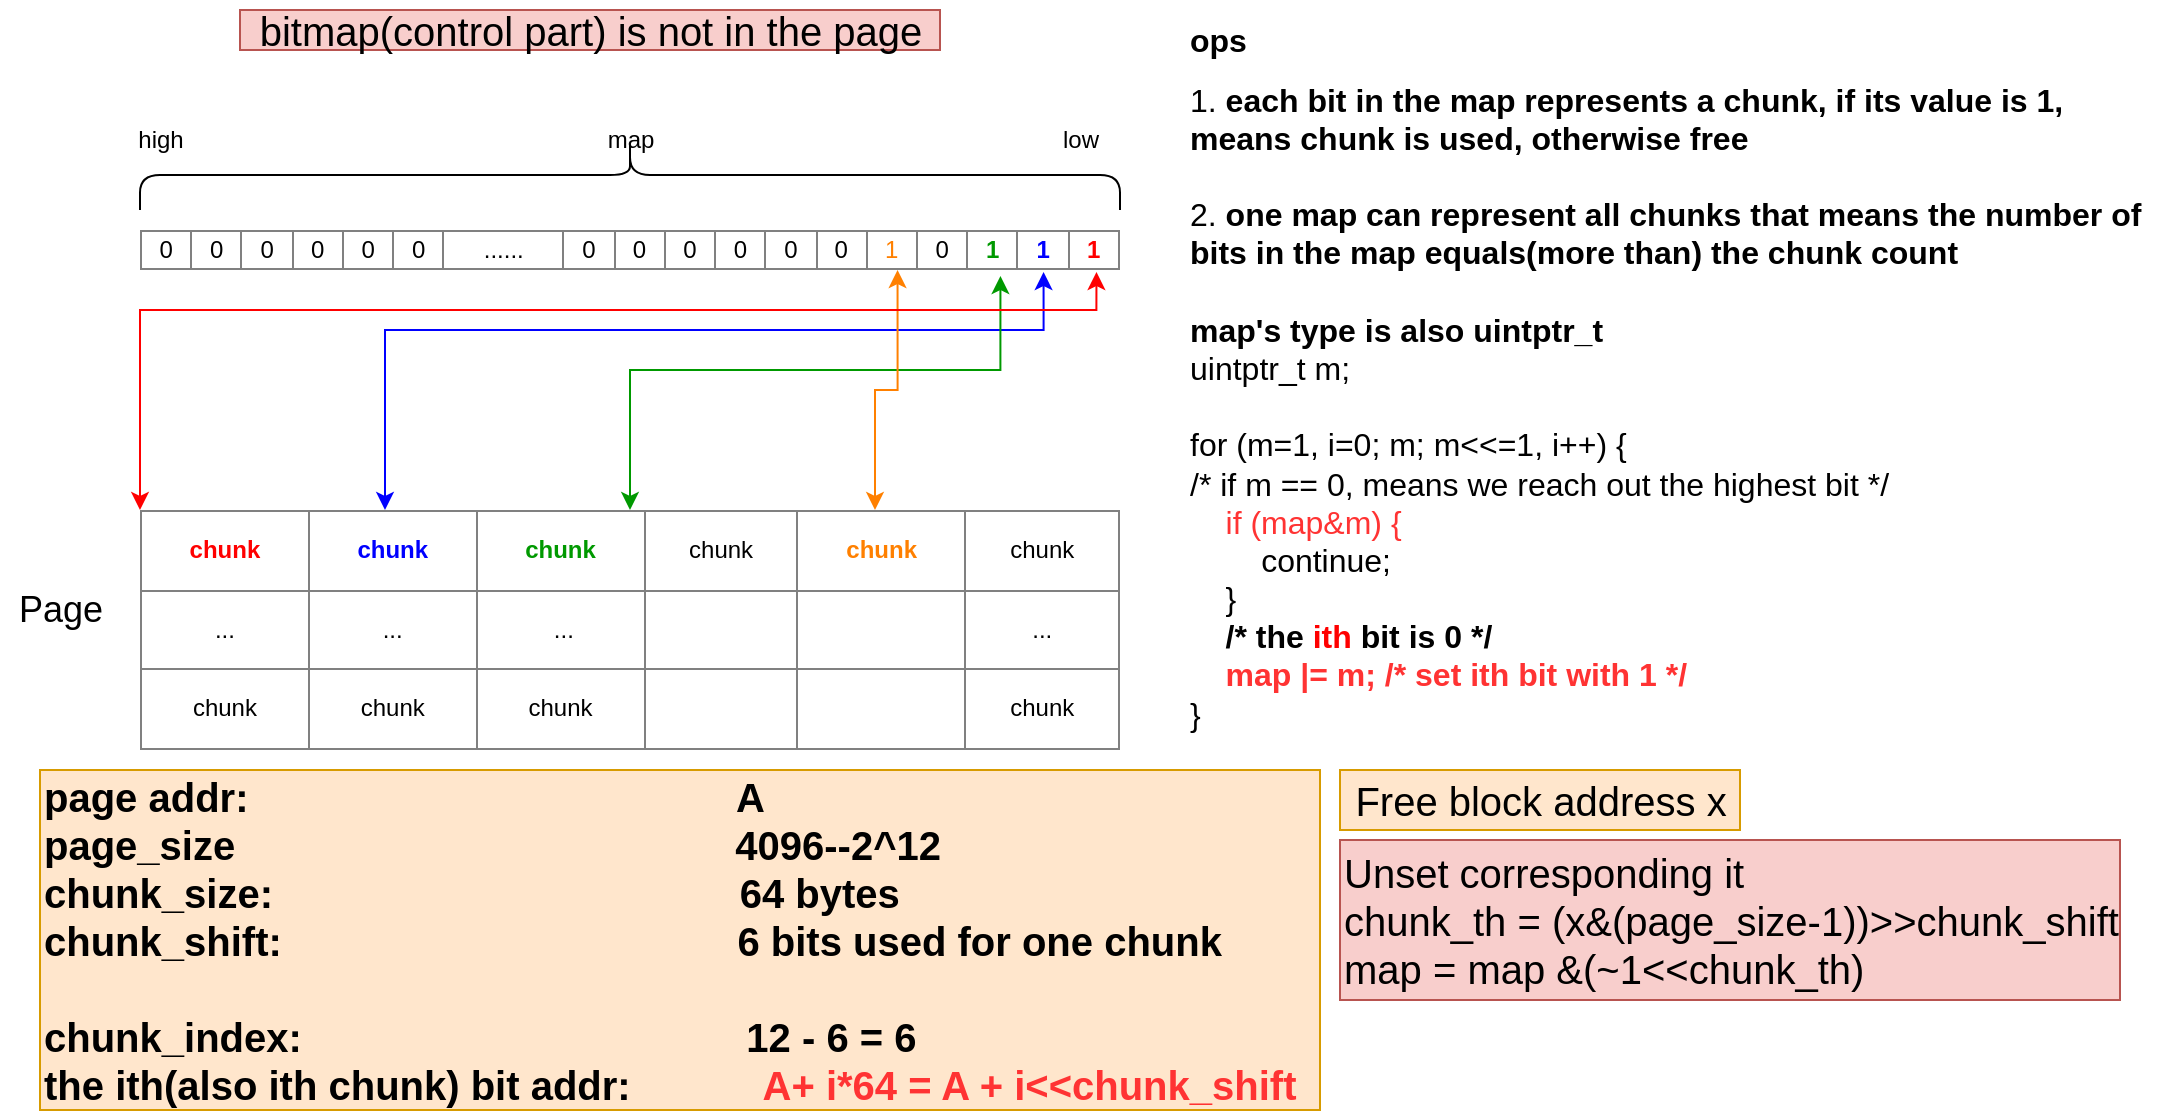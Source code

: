 <mxfile version="13.9.9" type="device"><diagram id="1O-kSPk4XCuluKYzAMWS" name="Page-1"><mxGraphModel dx="1086" dy="816" grid="1" gridSize="10" guides="1" tooltips="1" connect="1" arrows="1" fold="1" page="1" pageScale="1" pageWidth="850" pageHeight="1100" math="0" shadow="0"><root><mxCell id="0"/><mxCell id="1" parent="0"/><mxCell id="7nsgzuV1NDI6NaGIh_YF-5" style="edgeStyle=orthogonalEdgeStyle;rounded=0;orthogonalLoop=1;jettySize=auto;html=1;exitX=0.25;exitY=0;exitDx=0;exitDy=0;entryX=0.922;entryY=1.05;entryDx=0;entryDy=0;entryPerimeter=0;strokeColor=#0000FF;startArrow=classic;startFill=1;" parent="1" source="7nsgzuV1NDI6NaGIh_YF-1" target="7nsgzuV1NDI6NaGIh_YF-2" edge="1"><mxGeometry relative="1" as="geometry"><Array as="points"><mxPoint x="223" y="180"/><mxPoint x="552" y="180"/></Array></mxGeometry></mxCell><mxCell id="7nsgzuV1NDI6NaGIh_YF-6" style="edgeStyle=orthogonalEdgeStyle;rounded=0;orthogonalLoop=1;jettySize=auto;html=1;exitX=0.5;exitY=0;exitDx=0;exitDy=0;entryX=0.878;entryY=1.15;entryDx=0;entryDy=0;entryPerimeter=0;strokeColor=#009900;startArrow=classic;startFill=1;" parent="1" source="7nsgzuV1NDI6NaGIh_YF-1" target="7nsgzuV1NDI6NaGIh_YF-2" edge="1"><mxGeometry relative="1" as="geometry"><Array as="points"><mxPoint x="345" y="200"/><mxPoint x="530" y="200"/></Array></mxGeometry></mxCell><mxCell id="7nsgzuV1NDI6NaGIh_YF-7" style="edgeStyle=orthogonalEdgeStyle;rounded=0;orthogonalLoop=1;jettySize=auto;html=1;exitX=0.75;exitY=0;exitDx=0;exitDy=0;entryX=0.773;entryY=1;entryDx=0;entryDy=0;entryPerimeter=0;strokeColor=#FF8000;startArrow=classic;startFill=1;" parent="1" source="7nsgzuV1NDI6NaGIh_YF-1" target="7nsgzuV1NDI6NaGIh_YF-2" edge="1"><mxGeometry relative="1" as="geometry"/></mxCell><mxCell id="7nsgzuV1NDI6NaGIh_YF-8" style="edgeStyle=orthogonalEdgeStyle;rounded=0;orthogonalLoop=1;jettySize=auto;html=1;exitX=0;exitY=0;exitDx=0;exitDy=0;entryX=0.976;entryY=1.05;entryDx=0;entryDy=0;entryPerimeter=0;strokeColor=#FF0000;startArrow=classic;startFill=1;" parent="1" source="7nsgzuV1NDI6NaGIh_YF-1" target="7nsgzuV1NDI6NaGIh_YF-2" edge="1"><mxGeometry relative="1" as="geometry"><Array as="points"><mxPoint x="100" y="170"/><mxPoint x="578" y="170"/></Array></mxGeometry></mxCell><mxCell id="7nsgzuV1NDI6NaGIh_YF-1" value="&lt;table style=&quot;width: 100% ; height: 100% ; border-collapse: collapse&quot; width=&quot;100%&quot; border=&quot;1&quot; align=&quot;center&quot;&gt;&lt;tbody&gt;&lt;tr&gt;&lt;td&gt;&lt;b&gt;&lt;font color=&quot;#FF0000&quot;&gt;chunk&lt;/font&gt;&lt;/b&gt;&lt;br&gt;&lt;/td&gt;&lt;td&gt;&lt;b&gt;&lt;font color=&quot;#0000FF&quot;&gt;chunk&lt;/font&gt;&lt;/b&gt;&lt;/td&gt;&lt;td&gt;&lt;b&gt;&lt;font color=&quot;#009900&quot;&gt;chunk&lt;/font&gt;&lt;/b&gt;&lt;br&gt;&lt;/td&gt;&lt;td&gt;chunk&lt;br&gt;&lt;/td&gt;&lt;td&gt;&lt;font color=&quot;#FF8000&quot;&gt;&lt;b&gt;chunk&lt;/b&gt;&lt;/font&gt;&lt;br&gt;&lt;/td&gt;&lt;td&gt;chunk&lt;br&gt;&lt;/td&gt;&lt;/tr&gt;&lt;tr&gt;&lt;td&gt;...&lt;br&gt;&lt;/td&gt;&lt;td&gt;...&lt;/td&gt;&lt;td&gt;&amp;nbsp;...&lt;/td&gt;&lt;td&gt;&lt;br&gt;&lt;/td&gt;&lt;td&gt;&lt;br&gt;&lt;/td&gt;&lt;td&gt;...&lt;/td&gt;&lt;/tr&gt;&lt;tr&gt;&lt;td&gt;chunk&lt;br&gt;&lt;/td&gt;&lt;td&gt;chunk&lt;br&gt;&lt;/td&gt;&lt;td&gt;chunk&lt;br&gt;&lt;/td&gt;&lt;td&gt;&lt;br&gt;&lt;/td&gt;&lt;td&gt;&lt;br&gt;&lt;/td&gt;&lt;td&gt;chunk&lt;br&gt;&lt;/td&gt;&lt;/tr&gt;&lt;/tbody&gt;&lt;/table&gt;" style="text;html=1;strokeColor=none;fillColor=none;overflow=fill;align=center;" parent="1" vertex="1"><mxGeometry x="100" y="270" width="490" height="120" as="geometry"/></mxCell><mxCell id="7nsgzuV1NDI6NaGIh_YF-2" value="&lt;table style=&quot;width: 100% ; height: 100% ; border-collapse: collapse&quot; width=&quot;100%&quot; border=&quot;1&quot;&gt;&lt;tbody&gt;&lt;tr&gt;&lt;td&gt;0&lt;br&gt;&lt;/td&gt;&lt;td&gt;0&lt;br&gt;&lt;/td&gt;&lt;td&gt;0&lt;br&gt;&lt;/td&gt;&lt;td&gt;0&lt;br&gt;&lt;/td&gt;&lt;td&gt;0&lt;br&gt;&lt;/td&gt;&lt;td&gt;0&lt;br&gt;&lt;/td&gt;&lt;td&gt;......&lt;br&gt;&lt;/td&gt;&lt;td&gt;0&lt;br&gt;&lt;/td&gt;&lt;td&gt;0&lt;br&gt;&lt;/td&gt;&lt;td&gt;0&lt;br&gt;&lt;/td&gt;&lt;td&gt;0&lt;br&gt;&lt;/td&gt;&lt;td&gt;0&lt;br&gt;&lt;/td&gt;&lt;td&gt;0&lt;br&gt;&lt;/td&gt;&lt;td&gt;&lt;font color=&quot;#FF8000&quot;&gt;1&lt;/font&gt;&lt;br&gt;&lt;/td&gt;&lt;td&gt;0&lt;br&gt;&lt;/td&gt;&lt;td&gt;&lt;b&gt;&lt;font color=&quot;#009900&quot;&gt;1&lt;/font&gt;&lt;/b&gt;&lt;br&gt;&lt;/td&gt;&lt;td&gt;&lt;b&gt;&lt;font color=&quot;#0000FF&quot;&gt;1&lt;/font&gt;&lt;/b&gt;&lt;br&gt;&lt;/td&gt;&lt;td&gt;&lt;b&gt;&lt;font color=&quot;#FF0000&quot;&gt;1&lt;/font&gt;&lt;/b&gt;&lt;br&gt;&lt;/td&gt;&lt;/tr&gt;&lt;/tbody&gt;&lt;/table&gt;" style="text;html=1;strokeColor=none;fillColor=none;overflow=fill;align=center;" parent="1" vertex="1"><mxGeometry x="100" y="130" width="490" height="20" as="geometry"/></mxCell><mxCell id="7nsgzuV1NDI6NaGIh_YF-3" value="" style="shape=curlyBracket;whiteSpace=wrap;html=1;rounded=1;align=center;rotation=90;" parent="1" vertex="1"><mxGeometry x="327.5" y="-142.5" width="35" height="490" as="geometry"/></mxCell><mxCell id="7nsgzuV1NDI6NaGIh_YF-4" value="map" style="text;html=1;align=center;verticalAlign=middle;resizable=0;points=[];autosize=1;" parent="1" vertex="1"><mxGeometry x="325" y="75" width="40" height="20" as="geometry"/></mxCell><mxCell id="7nsgzuV1NDI6NaGIh_YF-9" value="high" style="text;html=1;align=center;verticalAlign=middle;resizable=0;points=[];autosize=1;" parent="1" vertex="1"><mxGeometry x="90" y="75" width="40" height="20" as="geometry"/></mxCell><mxCell id="7nsgzuV1NDI6NaGIh_YF-10" value="low" style="text;html=1;align=center;verticalAlign=middle;resizable=0;points=[];autosize=1;" parent="1" vertex="1"><mxGeometry x="555" y="75" width="30" height="20" as="geometry"/></mxCell><mxCell id="7nsgzuV1NDI6NaGIh_YF-11" value="&lt;font style=&quot;font-size: 18px&quot;&gt;Page&lt;/font&gt;" style="text;html=1;align=center;verticalAlign=middle;resizable=0;points=[];autosize=1;" parent="1" vertex="1"><mxGeometry x="30" y="310" width="60" height="20" as="geometry"/></mxCell><mxCell id="7nsgzuV1NDI6NaGIh_YF-12" value="&lt;font style=&quot;font-size: 20px&quot;&gt;bitmap(control part) is not in the page&lt;/font&gt;" style="text;html=1;align=center;verticalAlign=middle;resizable=0;points=[];autosize=1;fillColor=#f8cecc;strokeColor=#b85450;" parent="1" vertex="1"><mxGeometry x="150" y="20" width="350" height="20" as="geometry"/></mxCell><mxCell id="7nsgzuV1NDI6NaGIh_YF-13" value="&lt;h1 style=&quot;font-size: 16px&quot; align=&quot;left&quot;&gt;ops&lt;/h1&gt;&lt;div style=&quot;font-size: 16px&quot;&gt;1. &lt;b&gt;each bit in the map represents a chunk, if its value is 1, means chunk is used, otherwise free&lt;/b&gt;&lt;/div&gt;&lt;div style=&quot;font-size: 16px&quot;&gt;&lt;br&gt;&lt;/div&gt;&lt;div style=&quot;font-size: 16px&quot;&gt;2. &lt;b&gt;one map can represent all chunks that means the number of bits in the map equals(more than) the chunk count&lt;/b&gt;&lt;/div&gt;&lt;div style=&quot;font-size: 16px&quot;&gt;&lt;b&gt;&lt;br&gt;&lt;/b&gt;&lt;/div&gt;&lt;div style=&quot;font-size: 16px&quot;&gt;&lt;b&gt;map's type is also uintptr_t&lt;br&gt;&lt;/b&gt;&lt;/div&gt;&lt;div style=&quot;font-size: 16px&quot;&gt;uintptr_t m;&lt;/div&gt;&lt;div style=&quot;font-size: 16px&quot;&gt;&lt;br&gt;&lt;/div&gt;&lt;div style=&quot;font-size: 16px&quot;&gt;for (m=1, i=0; m; m&amp;lt;&amp;lt;=1, i++) {&lt;/div&gt;&lt;div style=&quot;font-size: 16px&quot;&gt;/* if m == 0, means we reach out the highest bit */&lt;/div&gt;&lt;div style=&quot;font-size: 16px&quot;&gt;&amp;nbsp;&amp;nbsp;&lt;font color=&quot;#ff3333&quot;&gt;&amp;nbsp; if (map&amp;amp;m) {&lt;/font&gt;&lt;/div&gt;&lt;div style=&quot;font-size: 16px&quot;&gt;&amp;nbsp;&amp;nbsp;&amp;nbsp;&amp;nbsp;&amp;nbsp;&amp;nbsp;&amp;nbsp; continue;&lt;br&gt;&lt;/div&gt;&lt;div style=&quot;font-size: 16px&quot;&gt;&amp;nbsp;&amp;nbsp;&amp;nbsp; }&lt;/div&gt;&lt;div style=&quot;font-size: 16px&quot;&gt;&amp;nbsp;&amp;nbsp;&amp;nbsp; &lt;b&gt;/* the &lt;font color=&quot;#FF0000&quot;&gt;ith&lt;/font&gt; bit is 0 */&lt;/b&gt;&lt;/div&gt;&lt;div style=&quot;font-size: 16px&quot;&gt;&amp;nbsp;&amp;nbsp;&amp;nbsp;&lt;b&gt;&lt;font color=&quot;#ff3333&quot;&gt; map |= m; /* set ith bit with 1 */&lt;/font&gt;&lt;/b&gt;&lt;/div&gt;&lt;div style=&quot;font-size: 16px&quot;&gt;}&lt;br style=&quot;font-size: 16px&quot;&gt;&lt;/div&gt;" style="text;html=1;strokeColor=none;fillColor=none;spacing=5;spacingTop=-20;whiteSpace=wrap;overflow=hidden;rounded=0;align=left;fontSize=16;" parent="1" vertex="1"><mxGeometry x="620" y="25" width="490" height="365" as="geometry"/></mxCell><mxCell id="7nsgzuV1NDI6NaGIh_YF-14" value="&lt;div style=&quot;font-size: 20px&quot; align=&quot;left&quot;&gt;page addr:&amp;nbsp;&amp;nbsp;&amp;nbsp;&amp;nbsp;&amp;nbsp;&amp;nbsp;&amp;nbsp;&amp;nbsp;&amp;nbsp;&amp;nbsp;&amp;nbsp;&amp;nbsp;&amp;nbsp;&amp;nbsp;&amp;nbsp;&amp;nbsp;&amp;nbsp;&amp;nbsp;&amp;nbsp;&amp;nbsp;&amp;nbsp;&amp;nbsp;&amp;nbsp;&amp;nbsp;&amp;nbsp;&amp;nbsp;&amp;nbsp;&amp;nbsp;&amp;nbsp;&amp;nbsp;&amp;nbsp;&amp;nbsp;&amp;nbsp;&amp;nbsp;&amp;nbsp;&amp;nbsp;&amp;nbsp;&amp;nbsp;&amp;nbsp;&amp;nbsp;&amp;nbsp;&amp;nbsp;&amp;nbsp; A&lt;/div&gt;&lt;div style=&quot;font-size: 20px&quot; align=&quot;left&quot;&gt;page_size&amp;nbsp; &amp;nbsp; &amp;nbsp; &amp;nbsp; &amp;nbsp; &amp;nbsp; &amp;nbsp; &amp;nbsp; &amp;nbsp; &amp;nbsp; &amp;nbsp; &amp;nbsp; &amp;nbsp; &amp;nbsp; &amp;nbsp; &amp;nbsp; &amp;nbsp; &amp;nbsp; &amp;nbsp; &amp;nbsp; &amp;nbsp; &amp;nbsp; &amp;nbsp;4096--2^12&lt;/div&gt;&lt;div style=&quot;font-size: 20px&quot; align=&quot;left&quot;&gt;chunk_size:&amp;nbsp;&amp;nbsp;&amp;nbsp;&amp;nbsp;&amp;nbsp;&amp;nbsp;&amp;nbsp;&amp;nbsp;&amp;nbsp;&amp;nbsp;&amp;nbsp;&amp;nbsp;&amp;nbsp;&amp;nbsp;&amp;nbsp;&amp;nbsp;&amp;nbsp;&amp;nbsp;&amp;nbsp;&amp;nbsp;&amp;nbsp;&amp;nbsp;&amp;nbsp;&amp;nbsp;&amp;nbsp;&amp;nbsp;&amp;nbsp;&amp;nbsp;&amp;nbsp;&amp;nbsp;&amp;nbsp;&amp;nbsp;&amp;nbsp;&amp;nbsp;&amp;nbsp;&amp;nbsp;&amp;nbsp;&amp;nbsp;&amp;nbsp;&amp;nbsp;&amp;nbsp; 64 bytes&lt;br style=&quot;font-size: 20px&quot;&gt;&lt;/div&gt;&lt;div style=&quot;font-size: 20px&quot; align=&quot;left&quot;&gt;chunk_shift:&amp;nbsp;&amp;nbsp;&amp;nbsp;&amp;nbsp;&amp;nbsp;&amp;nbsp;&amp;nbsp;&amp;nbsp;&amp;nbsp;&amp;nbsp;&amp;nbsp;&amp;nbsp;&amp;nbsp;&amp;nbsp;&amp;nbsp;&amp;nbsp;&amp;nbsp;&amp;nbsp;&amp;nbsp;&amp;nbsp;&amp;nbsp;&amp;nbsp;&amp;nbsp;&amp;nbsp;&amp;nbsp;&amp;nbsp;&amp;nbsp;&amp;nbsp;&amp;nbsp;&amp;nbsp;&amp;nbsp;&amp;nbsp;&amp;nbsp;&amp;nbsp;&amp;nbsp;&amp;nbsp;&amp;nbsp;&amp;nbsp;&amp;nbsp;&amp;nbsp; 6 bits used for one chunk&lt;br style=&quot;font-size: 20px&quot;&gt;&lt;/div&gt;&lt;div style=&quot;font-size: 20px&quot; align=&quot;left&quot;&gt;&lt;br&gt;&lt;/div&gt;&lt;div style=&quot;font-size: 20px&quot; align=&quot;left&quot;&gt;chunk_index:&amp;nbsp; &amp;nbsp; &amp;nbsp; &amp;nbsp; &amp;nbsp; &amp;nbsp; &amp;nbsp; &amp;nbsp; &amp;nbsp; &amp;nbsp; &amp;nbsp; &amp;nbsp; &amp;nbsp; &amp;nbsp; &amp;nbsp; &amp;nbsp; &amp;nbsp; &amp;nbsp; &amp;nbsp; &amp;nbsp; 12 - 6 = 6&lt;/div&gt;&lt;div style=&quot;font-size: 20px&quot; align=&quot;left&quot;&gt;the &lt;span style=&quot;font-size: 20px&quot;&gt;ith(also ith chunk)&lt;/span&gt; bit addr:&amp;nbsp;&amp;nbsp;&amp;nbsp;&amp;nbsp;&amp;nbsp;&amp;nbsp;&amp;nbsp;&amp;nbsp;&lt;font color=&quot;#ff3333&quot;&gt;&amp;nbsp; &amp;nbsp; A+ i*64 = A + i&amp;lt;&amp;lt;chunk_shift&lt;/font&gt;&lt;/div&gt;" style="text;html=1;align=left;verticalAlign=middle;resizable=0;points=[];autosize=1;fontSize=20;fontStyle=1;fillColor=#ffe6cc;strokeColor=#d79b00;" parent="1" vertex="1"><mxGeometry x="50" y="400" width="640" height="170" as="geometry"/></mxCell><mxCell id="vly9ZxDUvE7zfZoke_PU-1" value="Free block address x" style="text;html=1;align=center;verticalAlign=middle;resizable=0;points=[];autosize=1;fillColor=#ffe6cc;strokeColor=#d79b00;fontSize=20;" parent="1" vertex="1"><mxGeometry x="700" y="400" width="200" height="30" as="geometry"/></mxCell><mxCell id="vly9ZxDUvE7zfZoke_PU-3" value="Unset corresponding it&lt;br&gt;chunk_th = (x&amp;amp;(page_size-1))&amp;gt;&amp;gt;chunk_shift&lt;br&gt;map = map &amp;amp;(~1&amp;lt;&amp;lt;chunk_th)" style="text;html=1;align=left;verticalAlign=middle;resizable=0;points=[];autosize=1;fontSize=20;fillColor=#f8cecc;strokeColor=#b85450;" parent="1" vertex="1"><mxGeometry x="700" y="435" width="390" height="80" as="geometry"/></mxCell></root></mxGraphModel></diagram></mxfile>